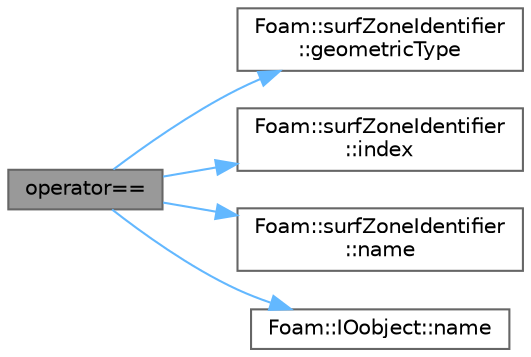 digraph "operator=="
{
 // LATEX_PDF_SIZE
  bgcolor="transparent";
  edge [fontname=Helvetica,fontsize=10,labelfontname=Helvetica,labelfontsize=10];
  node [fontname=Helvetica,fontsize=10,shape=box,height=0.2,width=0.4];
  rankdir="LR";
  Node1 [id="Node000001",label="operator==",height=0.2,width=0.4,color="gray40", fillcolor="grey60", style="filled", fontcolor="black",tooltip=" "];
  Node1 -> Node2 [id="edge1_Node000001_Node000002",color="steelblue1",style="solid",tooltip=" "];
  Node2 [id="Node000002",label="Foam::surfZoneIdentifier\l::geometricType",height=0.2,width=0.4,color="grey40", fillcolor="white", style="filled",URL="$classFoam_1_1surfZoneIdentifier.html#abac74dc099f5c9104fd7a564139a213b",tooltip=" "];
  Node1 -> Node3 [id="edge2_Node000001_Node000003",color="steelblue1",style="solid",tooltip=" "];
  Node3 [id="Node000003",label="Foam::surfZoneIdentifier\l::index",height=0.2,width=0.4,color="grey40", fillcolor="white", style="filled",URL="$classFoam_1_1surfZoneIdentifier.html#a4a438520bb14406481732edc13c119c7",tooltip=" "];
  Node1 -> Node4 [id="edge3_Node000001_Node000004",color="steelblue1",style="solid",tooltip=" "];
  Node4 [id="Node000004",label="Foam::surfZoneIdentifier\l::name",height=0.2,width=0.4,color="grey40", fillcolor="white", style="filled",URL="$classFoam_1_1surfZoneIdentifier.html#a51ae053ef677d6c2d35ce01b46089706",tooltip=" "];
  Node1 -> Node5 [id="edge4_Node000001_Node000005",color="steelblue1",style="solid",tooltip=" "];
  Node5 [id="Node000005",label="Foam::IOobject::name",height=0.2,width=0.4,color="grey40", fillcolor="white", style="filled",URL="$classFoam_1_1IOobject.html#a19bad5682ac7f021cc3a66fcfaa98c8e",tooltip=" "];
}
